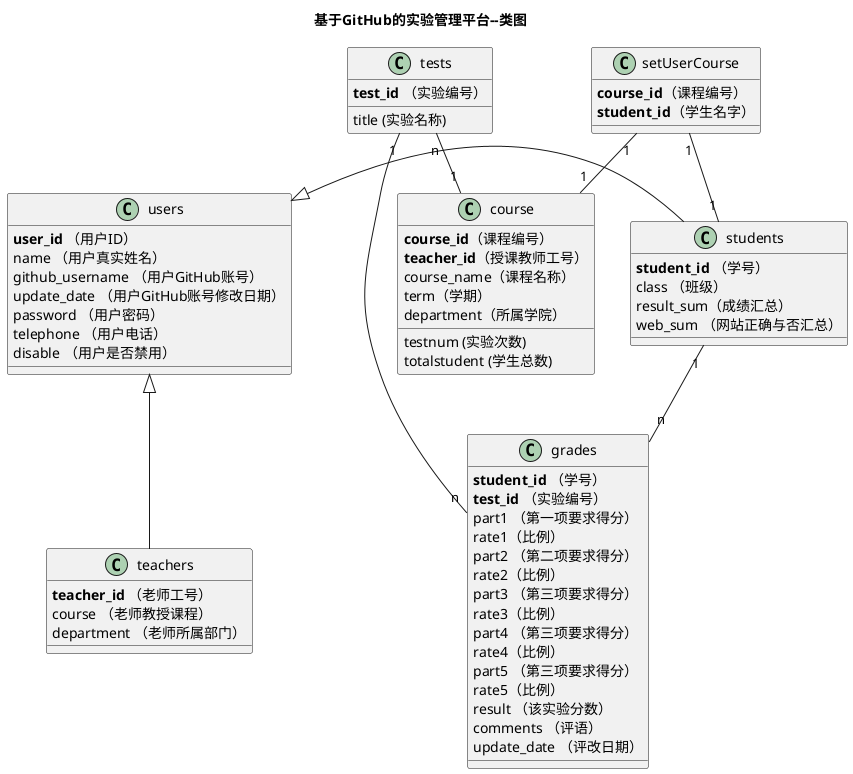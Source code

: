@startuml
title 基于GitHub的实验管理平台--类图
class users {
    <b>user_id</b> （用户ID）
    name （用户真实姓名）
    github_username （用户GitHub账号）
    update_date （用户GitHub账号修改日期）
    password （用户密码）
    telephone （用户电话）
    disable （用户是否禁用）
}
class teachers{
    <b>teacher_id</b> （老师工号）
    course （老师教授课程）
    department （老师所属部门）
}
class students{
    <b>student_id</b> （学号）
    class （班级）
    result_sum（成绩汇总）
    web_sum （网站正确与否汇总）
}
users <|- students
users <|-- teachers
class grades {
    <b>student_id</b> （学号）
    <b>test_id</b> （实验编号）
    part1 （第一项要求得分）
    rate1（比例）
    part2 （第二项要求得分）
    rate2（比例）
    part3 （第三项要求得分）
    rate3（比例）
    part4 （第三项要求得分）
    rate4（比例）
    part5 （第三项要求得分）
    rate5（比例）
    result （该实验分数）
    comments （评语）
    update_date （评改日期）
}

class tests {
    <b>test_id</b> （实验编号）
    title (实验名称)
}

students "1" -- "n"  grades
tests "1" -- "n"  grades

class course{
    <b>course_id</b>（课程编号）
    <b>teacher_id</b>（授课教师工号）
    course_name（课程名称）
    term（学期）
    department（所属学院）
    testnum (实验次数)
    totalstudent (学生总数)
}

class setUserCourse{
     <b>course_id</b>（课程编号）
    <b>student_id</b>（学生名字）
}


tests "n" -- "1" course
setUserCourse "1" -- "1"  students
setUserCourse "1" -- "1"  course
@enduml